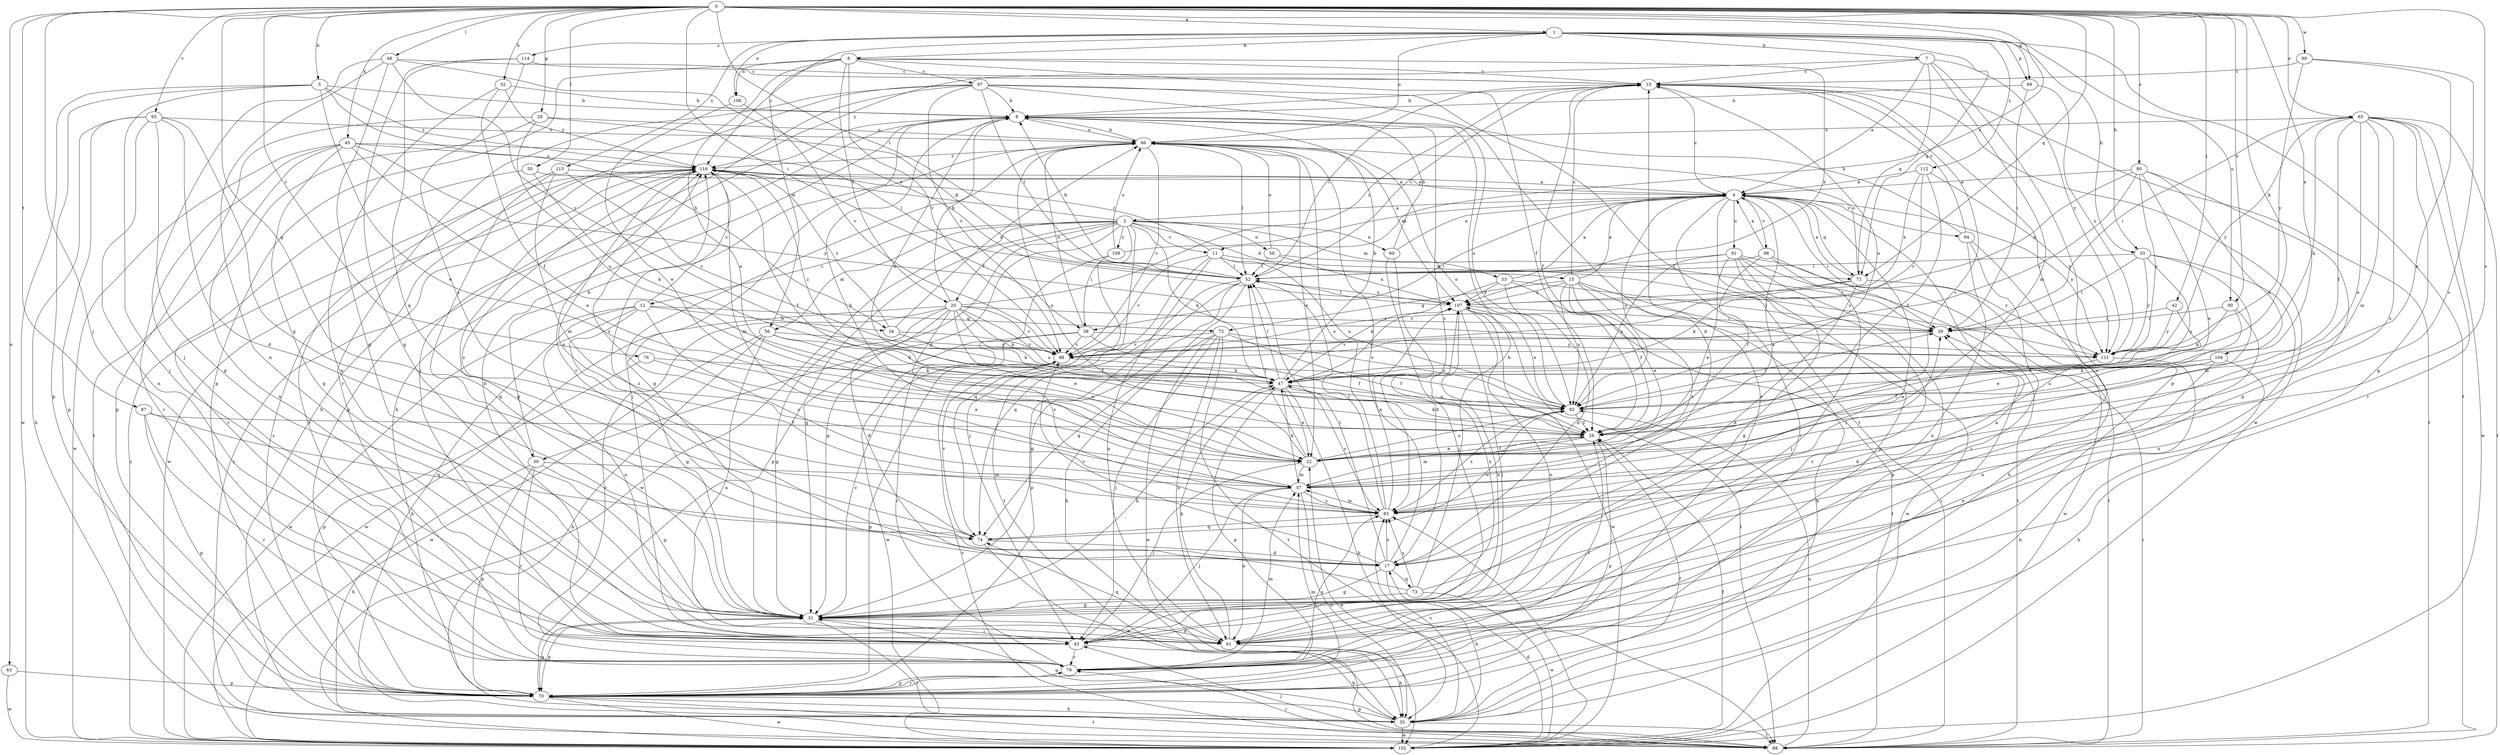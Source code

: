 strict digraph  {
0;
1;
2;
4;
5;
6;
7;
8;
11;
12;
13;
15;
17;
22;
25;
26;
28;
30;
31;
32;
33;
34;
35;
38;
39;
42;
43;
45;
47;
48;
50;
52;
53;
56;
57;
58;
60;
61;
63;
65;
66;
69;
70;
71;
72;
73;
74;
76;
79;
80;
83;
87;
88;
90;
91;
92;
93;
94;
96;
97;
98;
99;
102;
104;
106;
107;
109;
111;
112;
113;
114;
116;
0 -> 1  [label=a];
0 -> 5  [label=b];
0 -> 11  [label=c];
0 -> 28  [label=g];
0 -> 30  [label=g];
0 -> 32  [label=h];
0 -> 33  [label=h];
0 -> 38  [label=i];
0 -> 42  [label=j];
0 -> 43  [label=j];
0 -> 45  [label=k];
0 -> 47  [label=k];
0 -> 48  [label=l];
0 -> 50  [label=l];
0 -> 52  [label=l];
0 -> 63  [label=o];
0 -> 65  [label=o];
0 -> 69  [label=p];
0 -> 71  [label=q];
0 -> 76  [label=r];
0 -> 80  [label=s];
0 -> 83  [label=s];
0 -> 87  [label=t];
0 -> 90  [label=u];
0 -> 93  [label=v];
0 -> 99  [label=w];
0 -> 104  [label=x];
1 -> 6  [label=b];
1 -> 7  [label=b];
1 -> 33  [label=h];
1 -> 66  [label=o];
1 -> 69  [label=p];
1 -> 71  [label=q];
1 -> 88  [label=t];
1 -> 90  [label=u];
1 -> 106  [label=x];
1 -> 112  [label=z];
1 -> 113  [label=z];
1 -> 114  [label=z];
1 -> 116  [label=z];
2 -> 11  [label=c];
2 -> 12  [label=c];
2 -> 15  [label=d];
2 -> 25  [label=f];
2 -> 30  [label=g];
2 -> 31  [label=g];
2 -> 38  [label=i];
2 -> 43  [label=j];
2 -> 47  [label=k];
2 -> 53  [label=m];
2 -> 56  [label=m];
2 -> 58  [label=n];
2 -> 60  [label=n];
2 -> 70  [label=p];
2 -> 102  [label=w];
2 -> 109  [label=y];
2 -> 116  [label=z];
4 -> 2  [label=a];
4 -> 13  [label=c];
4 -> 38  [label=i];
4 -> 39  [label=i];
4 -> 70  [label=p];
4 -> 71  [label=q];
4 -> 79  [label=r];
4 -> 91  [label=u];
4 -> 92  [label=u];
4 -> 94  [label=v];
4 -> 96  [label=v];
4 -> 111  [label=y];
5 -> 8  [label=b];
5 -> 22  [label=e];
5 -> 34  [label=h];
5 -> 43  [label=j];
5 -> 70  [label=p];
5 -> 102  [label=w];
5 -> 116  [label=z];
6 -> 13  [label=c];
6 -> 22  [label=e];
6 -> 25  [label=f];
6 -> 26  [label=f];
6 -> 56  [label=m];
6 -> 70  [label=p];
6 -> 97  [label=v];
6 -> 98  [label=v];
6 -> 106  [label=x];
6 -> 107  [label=x];
7 -> 4  [label=a];
7 -> 13  [label=c];
7 -> 57  [label=m];
7 -> 70  [label=p];
7 -> 71  [label=q];
7 -> 111  [label=y];
7 -> 116  [label=z];
8 -> 66  [label=o];
8 -> 70  [label=p];
8 -> 83  [label=s];
8 -> 92  [label=u];
11 -> 52  [label=l];
11 -> 61  [label=n];
11 -> 71  [label=q];
11 -> 88  [label=t];
11 -> 92  [label=u];
11 -> 98  [label=v];
11 -> 111  [label=y];
11 -> 116  [label=z];
12 -> 31  [label=g];
12 -> 34  [label=h];
12 -> 35  [label=h];
12 -> 61  [label=n];
12 -> 72  [label=q];
12 -> 83  [label=s];
12 -> 102  [label=w];
12 -> 116  [label=z];
13 -> 8  [label=b];
13 -> 26  [label=f];
13 -> 52  [label=l];
13 -> 88  [label=t];
13 -> 92  [label=u];
13 -> 102  [label=w];
15 -> 4  [label=a];
15 -> 13  [label=c];
15 -> 22  [label=e];
15 -> 26  [label=f];
15 -> 35  [label=h];
15 -> 72  [label=q];
15 -> 83  [label=s];
15 -> 92  [label=u];
15 -> 102  [label=w];
15 -> 107  [label=x];
17 -> 31  [label=g];
17 -> 35  [label=h];
17 -> 52  [label=l];
17 -> 66  [label=o];
17 -> 73  [label=q];
17 -> 83  [label=s];
17 -> 98  [label=v];
17 -> 116  [label=z];
22 -> 26  [label=f];
22 -> 43  [label=j];
22 -> 52  [label=l];
22 -> 57  [label=m];
22 -> 66  [label=o];
22 -> 92  [label=u];
25 -> 8  [label=b];
25 -> 13  [label=c];
25 -> 17  [label=d];
25 -> 22  [label=e];
25 -> 26  [label=f];
25 -> 31  [label=g];
25 -> 39  [label=i];
25 -> 47  [label=k];
25 -> 79  [label=r];
25 -> 83  [label=s];
25 -> 92  [label=u];
25 -> 98  [label=v];
25 -> 102  [label=w];
26 -> 22  [label=e];
26 -> 47  [label=k];
26 -> 57  [label=m];
26 -> 70  [label=p];
28 -> 52  [label=l];
28 -> 66  [label=o];
28 -> 70  [label=p];
28 -> 88  [label=t];
28 -> 92  [label=u];
30 -> 8  [label=b];
30 -> 31  [label=g];
30 -> 35  [label=h];
30 -> 57  [label=m];
30 -> 70  [label=p];
30 -> 79  [label=r];
31 -> 43  [label=j];
31 -> 47  [label=k];
31 -> 61  [label=n];
31 -> 70  [label=p];
31 -> 88  [label=t];
31 -> 98  [label=v];
31 -> 107  [label=x];
32 -> 8  [label=b];
32 -> 26  [label=f];
32 -> 61  [label=n];
32 -> 116  [label=z];
33 -> 39  [label=i];
33 -> 52  [label=l];
33 -> 57  [label=m];
33 -> 61  [label=n];
33 -> 92  [label=u];
33 -> 111  [label=y];
34 -> 47  [label=k];
34 -> 66  [label=o];
34 -> 98  [label=v];
34 -> 116  [label=z];
35 -> 26  [label=f];
35 -> 31  [label=g];
35 -> 70  [label=p];
35 -> 83  [label=s];
35 -> 88  [label=t];
35 -> 102  [label=w];
38 -> 26  [label=f];
38 -> 66  [label=o];
38 -> 79  [label=r];
38 -> 92  [label=u];
38 -> 98  [label=v];
38 -> 102  [label=w];
39 -> 98  [label=v];
42 -> 26  [label=f];
42 -> 39  [label=i];
42 -> 111  [label=y];
43 -> 8  [label=b];
43 -> 35  [label=h];
43 -> 79  [label=r];
43 -> 107  [label=x];
45 -> 22  [label=e];
45 -> 31  [label=g];
45 -> 52  [label=l];
45 -> 61  [label=n];
45 -> 79  [label=r];
45 -> 102  [label=w];
45 -> 111  [label=y];
45 -> 116  [label=z];
47 -> 8  [label=b];
47 -> 22  [label=e];
47 -> 35  [label=h];
47 -> 52  [label=l];
47 -> 70  [label=p];
47 -> 83  [label=s];
47 -> 92  [label=u];
47 -> 107  [label=x];
47 -> 116  [label=z];
48 -> 13  [label=c];
48 -> 31  [label=g];
48 -> 43  [label=j];
48 -> 61  [label=n];
48 -> 98  [label=v];
48 -> 107  [label=x];
50 -> 4  [label=a];
50 -> 47  [label=k];
50 -> 79  [label=r];
52 -> 8  [label=b];
52 -> 13  [label=c];
52 -> 31  [label=g];
52 -> 35  [label=h];
52 -> 70  [label=p];
52 -> 74  [label=q];
52 -> 107  [label=x];
53 -> 4  [label=a];
53 -> 17  [label=d];
53 -> 39  [label=i];
53 -> 47  [label=k];
53 -> 88  [label=t];
53 -> 107  [label=x];
56 -> 22  [label=e];
56 -> 35  [label=h];
56 -> 47  [label=k];
56 -> 61  [label=n];
56 -> 102  [label=w];
56 -> 111  [label=y];
57 -> 4  [label=a];
57 -> 8  [label=b];
57 -> 13  [label=c];
57 -> 35  [label=h];
57 -> 43  [label=j];
57 -> 47  [label=k];
57 -> 61  [label=n];
57 -> 83  [label=s];
57 -> 116  [label=z];
58 -> 39  [label=i];
58 -> 52  [label=l];
58 -> 66  [label=o];
58 -> 107  [label=x];
60 -> 4  [label=a];
60 -> 8  [label=b];
60 -> 17  [label=d];
60 -> 43  [label=j];
61 -> 4  [label=a];
61 -> 13  [label=c];
61 -> 35  [label=h];
61 -> 47  [label=k];
61 -> 74  [label=q];
63 -> 70  [label=p];
63 -> 102  [label=w];
65 -> 22  [label=e];
65 -> 26  [label=f];
65 -> 31  [label=g];
65 -> 39  [label=i];
65 -> 47  [label=k];
65 -> 57  [label=m];
65 -> 66  [label=o];
65 -> 79  [label=r];
65 -> 83  [label=s];
65 -> 88  [label=t];
65 -> 102  [label=w];
65 -> 111  [label=y];
66 -> 8  [label=b];
66 -> 22  [label=e];
66 -> 31  [label=g];
66 -> 43  [label=j];
66 -> 52  [label=l];
66 -> 98  [label=v];
66 -> 107  [label=x];
66 -> 116  [label=z];
69 -> 8  [label=b];
69 -> 39  [label=i];
69 -> 111  [label=y];
70 -> 8  [label=b];
70 -> 13  [label=c];
70 -> 31  [label=g];
70 -> 35  [label=h];
70 -> 57  [label=m];
70 -> 79  [label=r];
70 -> 88  [label=t];
70 -> 102  [label=w];
70 -> 116  [label=z];
71 -> 4  [label=a];
71 -> 17  [label=d];
71 -> 47  [label=k];
71 -> 66  [label=o];
71 -> 98  [label=v];
71 -> 102  [label=w];
72 -> 26  [label=f];
72 -> 43  [label=j];
72 -> 61  [label=n];
72 -> 74  [label=q];
72 -> 88  [label=t];
72 -> 98  [label=v];
72 -> 102  [label=w];
72 -> 111  [label=y];
73 -> 4  [label=a];
73 -> 8  [label=b];
73 -> 31  [label=g];
73 -> 83  [label=s];
73 -> 102  [label=w];
73 -> 116  [label=z];
74 -> 17  [label=d];
74 -> 35  [label=h];
74 -> 92  [label=u];
74 -> 98  [label=v];
74 -> 116  [label=z];
76 -> 22  [label=e];
76 -> 47  [label=k];
76 -> 70  [label=p];
79 -> 26  [label=f];
79 -> 39  [label=i];
79 -> 57  [label=m];
79 -> 70  [label=p];
79 -> 83  [label=s];
80 -> 4  [label=a];
80 -> 22  [label=e];
80 -> 31  [label=g];
80 -> 92  [label=u];
80 -> 98  [label=v];
80 -> 107  [label=x];
80 -> 111  [label=y];
83 -> 39  [label=i];
83 -> 52  [label=l];
83 -> 57  [label=m];
83 -> 66  [label=o];
83 -> 74  [label=q];
83 -> 107  [label=x];
87 -> 26  [label=f];
87 -> 70  [label=p];
87 -> 74  [label=q];
87 -> 79  [label=r];
88 -> 39  [label=i];
88 -> 43  [label=j];
88 -> 79  [label=r];
88 -> 92  [label=u];
88 -> 98  [label=v];
88 -> 116  [label=z];
90 -> 22  [label=e];
90 -> 39  [label=i];
90 -> 47  [label=k];
90 -> 61  [label=n];
91 -> 22  [label=e];
91 -> 31  [label=g];
91 -> 52  [label=l];
91 -> 70  [label=p];
91 -> 79  [label=r];
91 -> 88  [label=t];
91 -> 92  [label=u];
91 -> 111  [label=y];
92 -> 26  [label=f];
92 -> 39  [label=i];
92 -> 66  [label=o];
92 -> 83  [label=s];
92 -> 107  [label=x];
93 -> 17  [label=d];
93 -> 31  [label=g];
93 -> 35  [label=h];
93 -> 61  [label=n];
93 -> 66  [label=o];
93 -> 70  [label=p];
93 -> 74  [label=q];
94 -> 8  [label=b];
94 -> 13  [label=c];
94 -> 35  [label=h];
94 -> 61  [label=n];
94 -> 79  [label=r];
96 -> 4  [label=a];
96 -> 26  [label=f];
96 -> 43  [label=j];
96 -> 52  [label=l];
96 -> 88  [label=t];
97 -> 8  [label=b];
97 -> 17  [label=d];
97 -> 35  [label=h];
97 -> 43  [label=j];
97 -> 52  [label=l];
97 -> 79  [label=r];
97 -> 88  [label=t];
97 -> 92  [label=u];
97 -> 98  [label=v];
98 -> 47  [label=k];
98 -> 70  [label=p];
99 -> 13  [label=c];
99 -> 22  [label=e];
99 -> 83  [label=s];
99 -> 111  [label=y];
102 -> 17  [label=d];
102 -> 22  [label=e];
102 -> 26  [label=f];
102 -> 83  [label=s];
102 -> 116  [label=z];
104 -> 26  [label=f];
104 -> 35  [label=h];
104 -> 47  [label=k];
104 -> 61  [label=n];
104 -> 92  [label=u];
106 -> 22  [label=e];
106 -> 98  [label=v];
107 -> 39  [label=i];
107 -> 43  [label=j];
107 -> 52  [label=l];
107 -> 61  [label=n];
107 -> 88  [label=t];
107 -> 102  [label=w];
109 -> 4  [label=a];
109 -> 31  [label=g];
109 -> 66  [label=o];
109 -> 74  [label=q];
111 -> 17  [label=d];
111 -> 35  [label=h];
112 -> 4  [label=a];
112 -> 26  [label=f];
112 -> 98  [label=v];
112 -> 107  [label=x];
112 -> 111  [label=y];
113 -> 4  [label=a];
113 -> 31  [label=g];
113 -> 57  [label=m];
113 -> 79  [label=r];
113 -> 98  [label=v];
114 -> 13  [label=c];
114 -> 31  [label=g];
114 -> 74  [label=q];
114 -> 83  [label=s];
116 -> 4  [label=a];
116 -> 26  [label=f];
116 -> 31  [label=g];
116 -> 57  [label=m];
116 -> 83  [label=s];
116 -> 102  [label=w];
}
